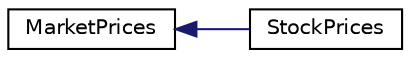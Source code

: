 digraph "Graphical Class Hierarchy"
{
  edge [fontname="Helvetica",fontsize="10",labelfontname="Helvetica",labelfontsize="10"];
  node [fontname="Helvetica",fontsize="10",shape=record];
  rankdir="LR";
  Node1 [label="MarketPrices",height=0.2,width=0.4,color="black", fillcolor="white", style="filled",URL="$classMarketPrices.html"];
  Node1 -> Node2 [dir="back",color="midnightblue",fontsize="10",style="solid",fontname="Helvetica"];
  Node2 [label="StockPrices",height=0.2,width=0.4,color="black", fillcolor="white", style="filled",URL="$classStockPrices.html"];
}
